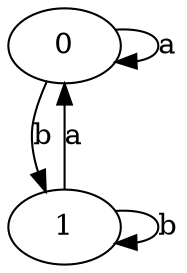 digraph G {
 0 -> 0 [label="a"];
 0 -> 1 [label="b"];
 1 -> 0 [label="a"];
 1 -> 1 [label="b"];
 0 [label="0"];
 1 [label="1"];
}